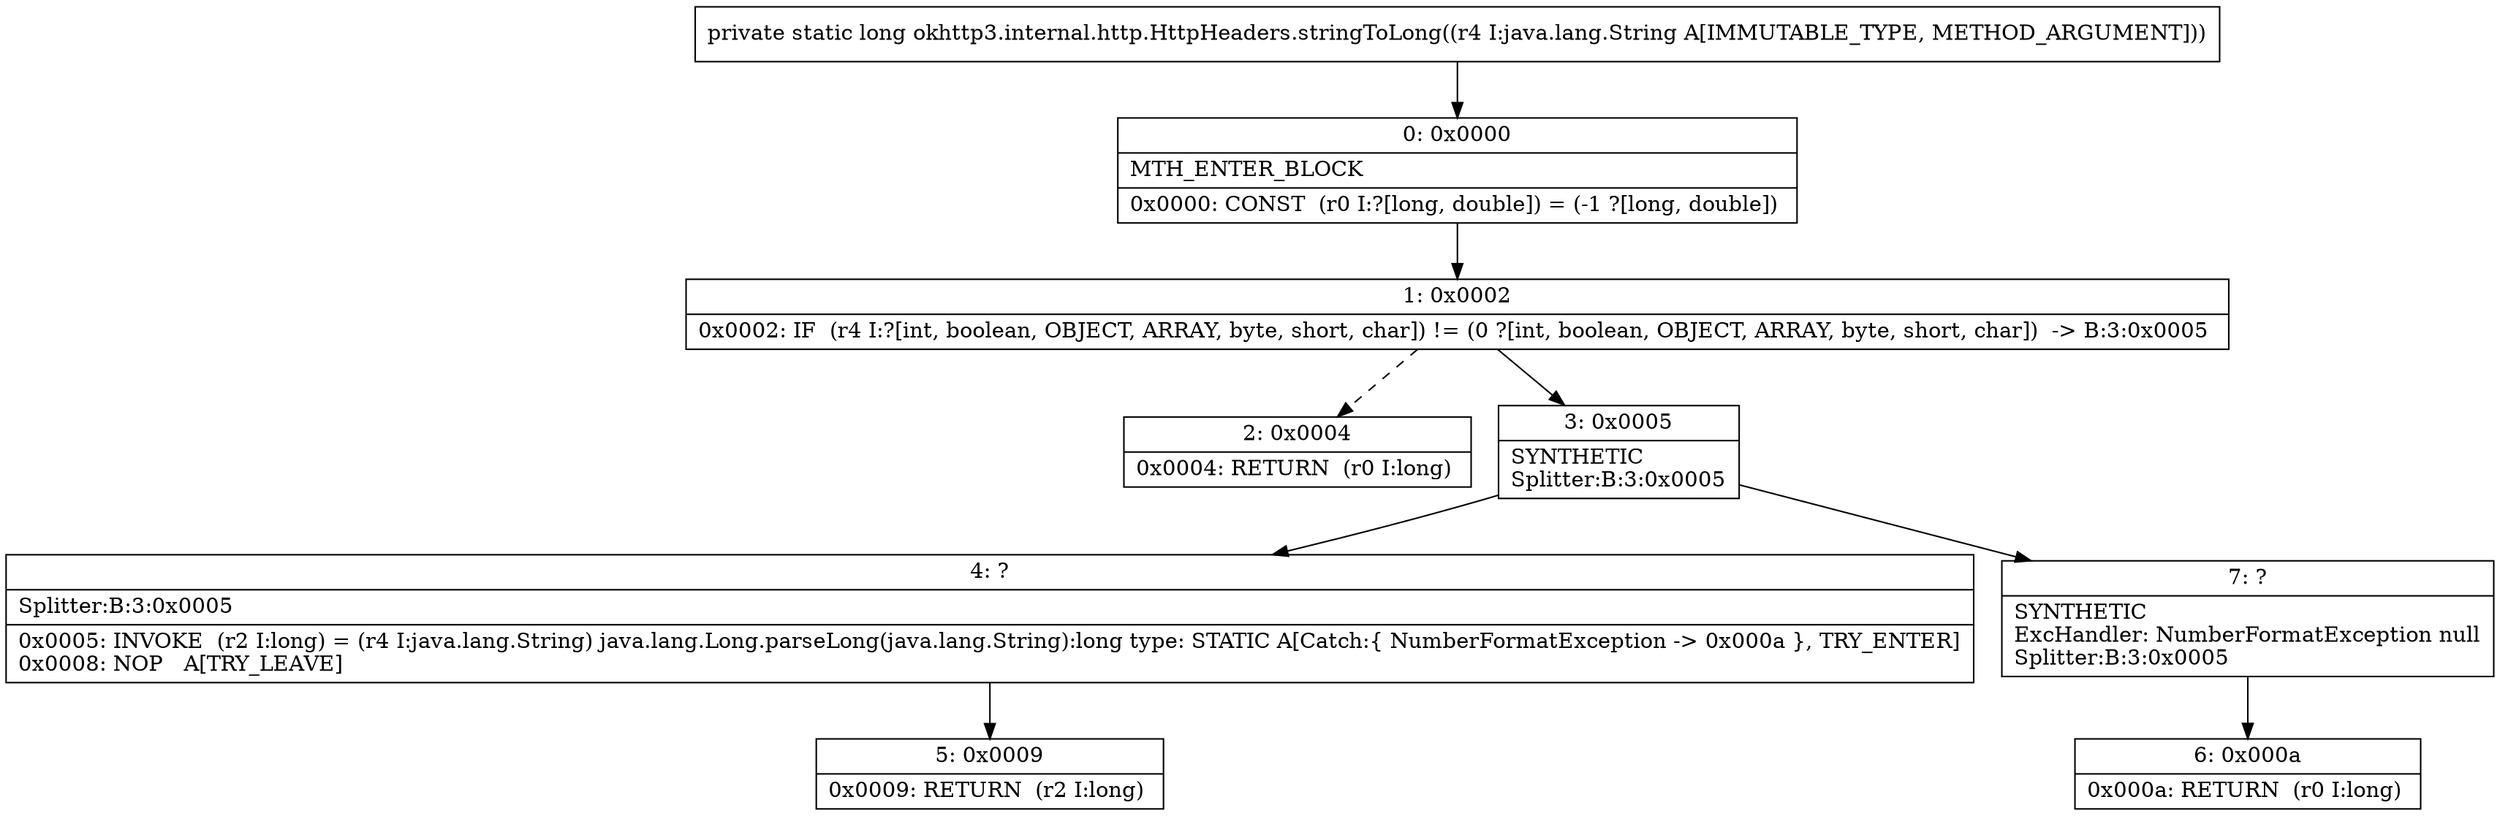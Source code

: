 digraph "CFG forokhttp3.internal.http.HttpHeaders.stringToLong(Ljava\/lang\/String;)J" {
Node_0 [shape=record,label="{0\:\ 0x0000|MTH_ENTER_BLOCK\l|0x0000: CONST  (r0 I:?[long, double]) = (\-1 ?[long, double]) \l}"];
Node_1 [shape=record,label="{1\:\ 0x0002|0x0002: IF  (r4 I:?[int, boolean, OBJECT, ARRAY, byte, short, char]) != (0 ?[int, boolean, OBJECT, ARRAY, byte, short, char])  \-\> B:3:0x0005 \l}"];
Node_2 [shape=record,label="{2\:\ 0x0004|0x0004: RETURN  (r0 I:long) \l}"];
Node_3 [shape=record,label="{3\:\ 0x0005|SYNTHETIC\lSplitter:B:3:0x0005\l}"];
Node_4 [shape=record,label="{4\:\ ?|Splitter:B:3:0x0005\l|0x0005: INVOKE  (r2 I:long) = (r4 I:java.lang.String) java.lang.Long.parseLong(java.lang.String):long type: STATIC A[Catch:\{ NumberFormatException \-\> 0x000a \}, TRY_ENTER]\l0x0008: NOP   A[TRY_LEAVE]\l}"];
Node_5 [shape=record,label="{5\:\ 0x0009|0x0009: RETURN  (r2 I:long) \l}"];
Node_6 [shape=record,label="{6\:\ 0x000a|0x000a: RETURN  (r0 I:long) \l}"];
Node_7 [shape=record,label="{7\:\ ?|SYNTHETIC\lExcHandler: NumberFormatException null\lSplitter:B:3:0x0005\l}"];
MethodNode[shape=record,label="{private static long okhttp3.internal.http.HttpHeaders.stringToLong((r4 I:java.lang.String A[IMMUTABLE_TYPE, METHOD_ARGUMENT])) }"];
MethodNode -> Node_0;
Node_0 -> Node_1;
Node_1 -> Node_2[style=dashed];
Node_1 -> Node_3;
Node_3 -> Node_4;
Node_3 -> Node_7;
Node_4 -> Node_5;
Node_7 -> Node_6;
}

